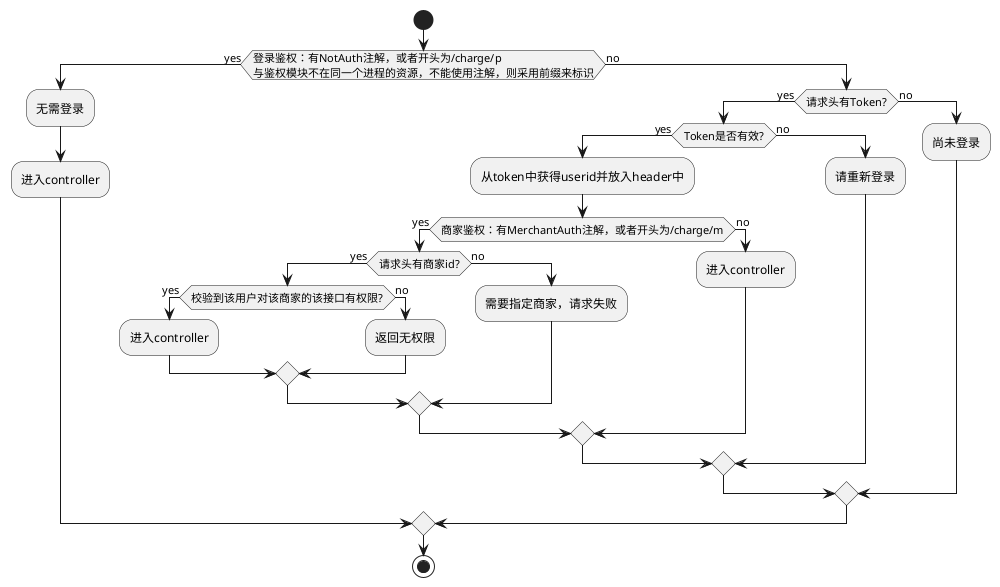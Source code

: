 @startuml
start


if (登录鉴权：有NotAuth注解，或者开头为/charge/p
与鉴权模块不在同一个进程的资源，不能使用注解，则采用前缀来标识) then (yes)
  :无需登录;
  :进入controller;
else (no)
    if (请求头有Token?) then (yes)
      if (Token是否有效?) then (yes)
          :从token中获得userid并放入header中;
          if (商家鉴权：有MerchantAuth注解，或者开头为/charge/m) then (yes)
              if (请求头有商家id?) then (yes)
                    if (校验到该用户对该商家的该接口有权限?) then (yes)
                      :进入controller;
                    else (no)
                      :返回无权限;
                    endif
              else (no)
                :需要指定商家，请求失败;
              endif

          else (no)
            :进入controller;
          endif
      else (no)
            :请重新登录;
          endif
    else (no)
      :尚未登录;
    endif
endif

stop
@enduml